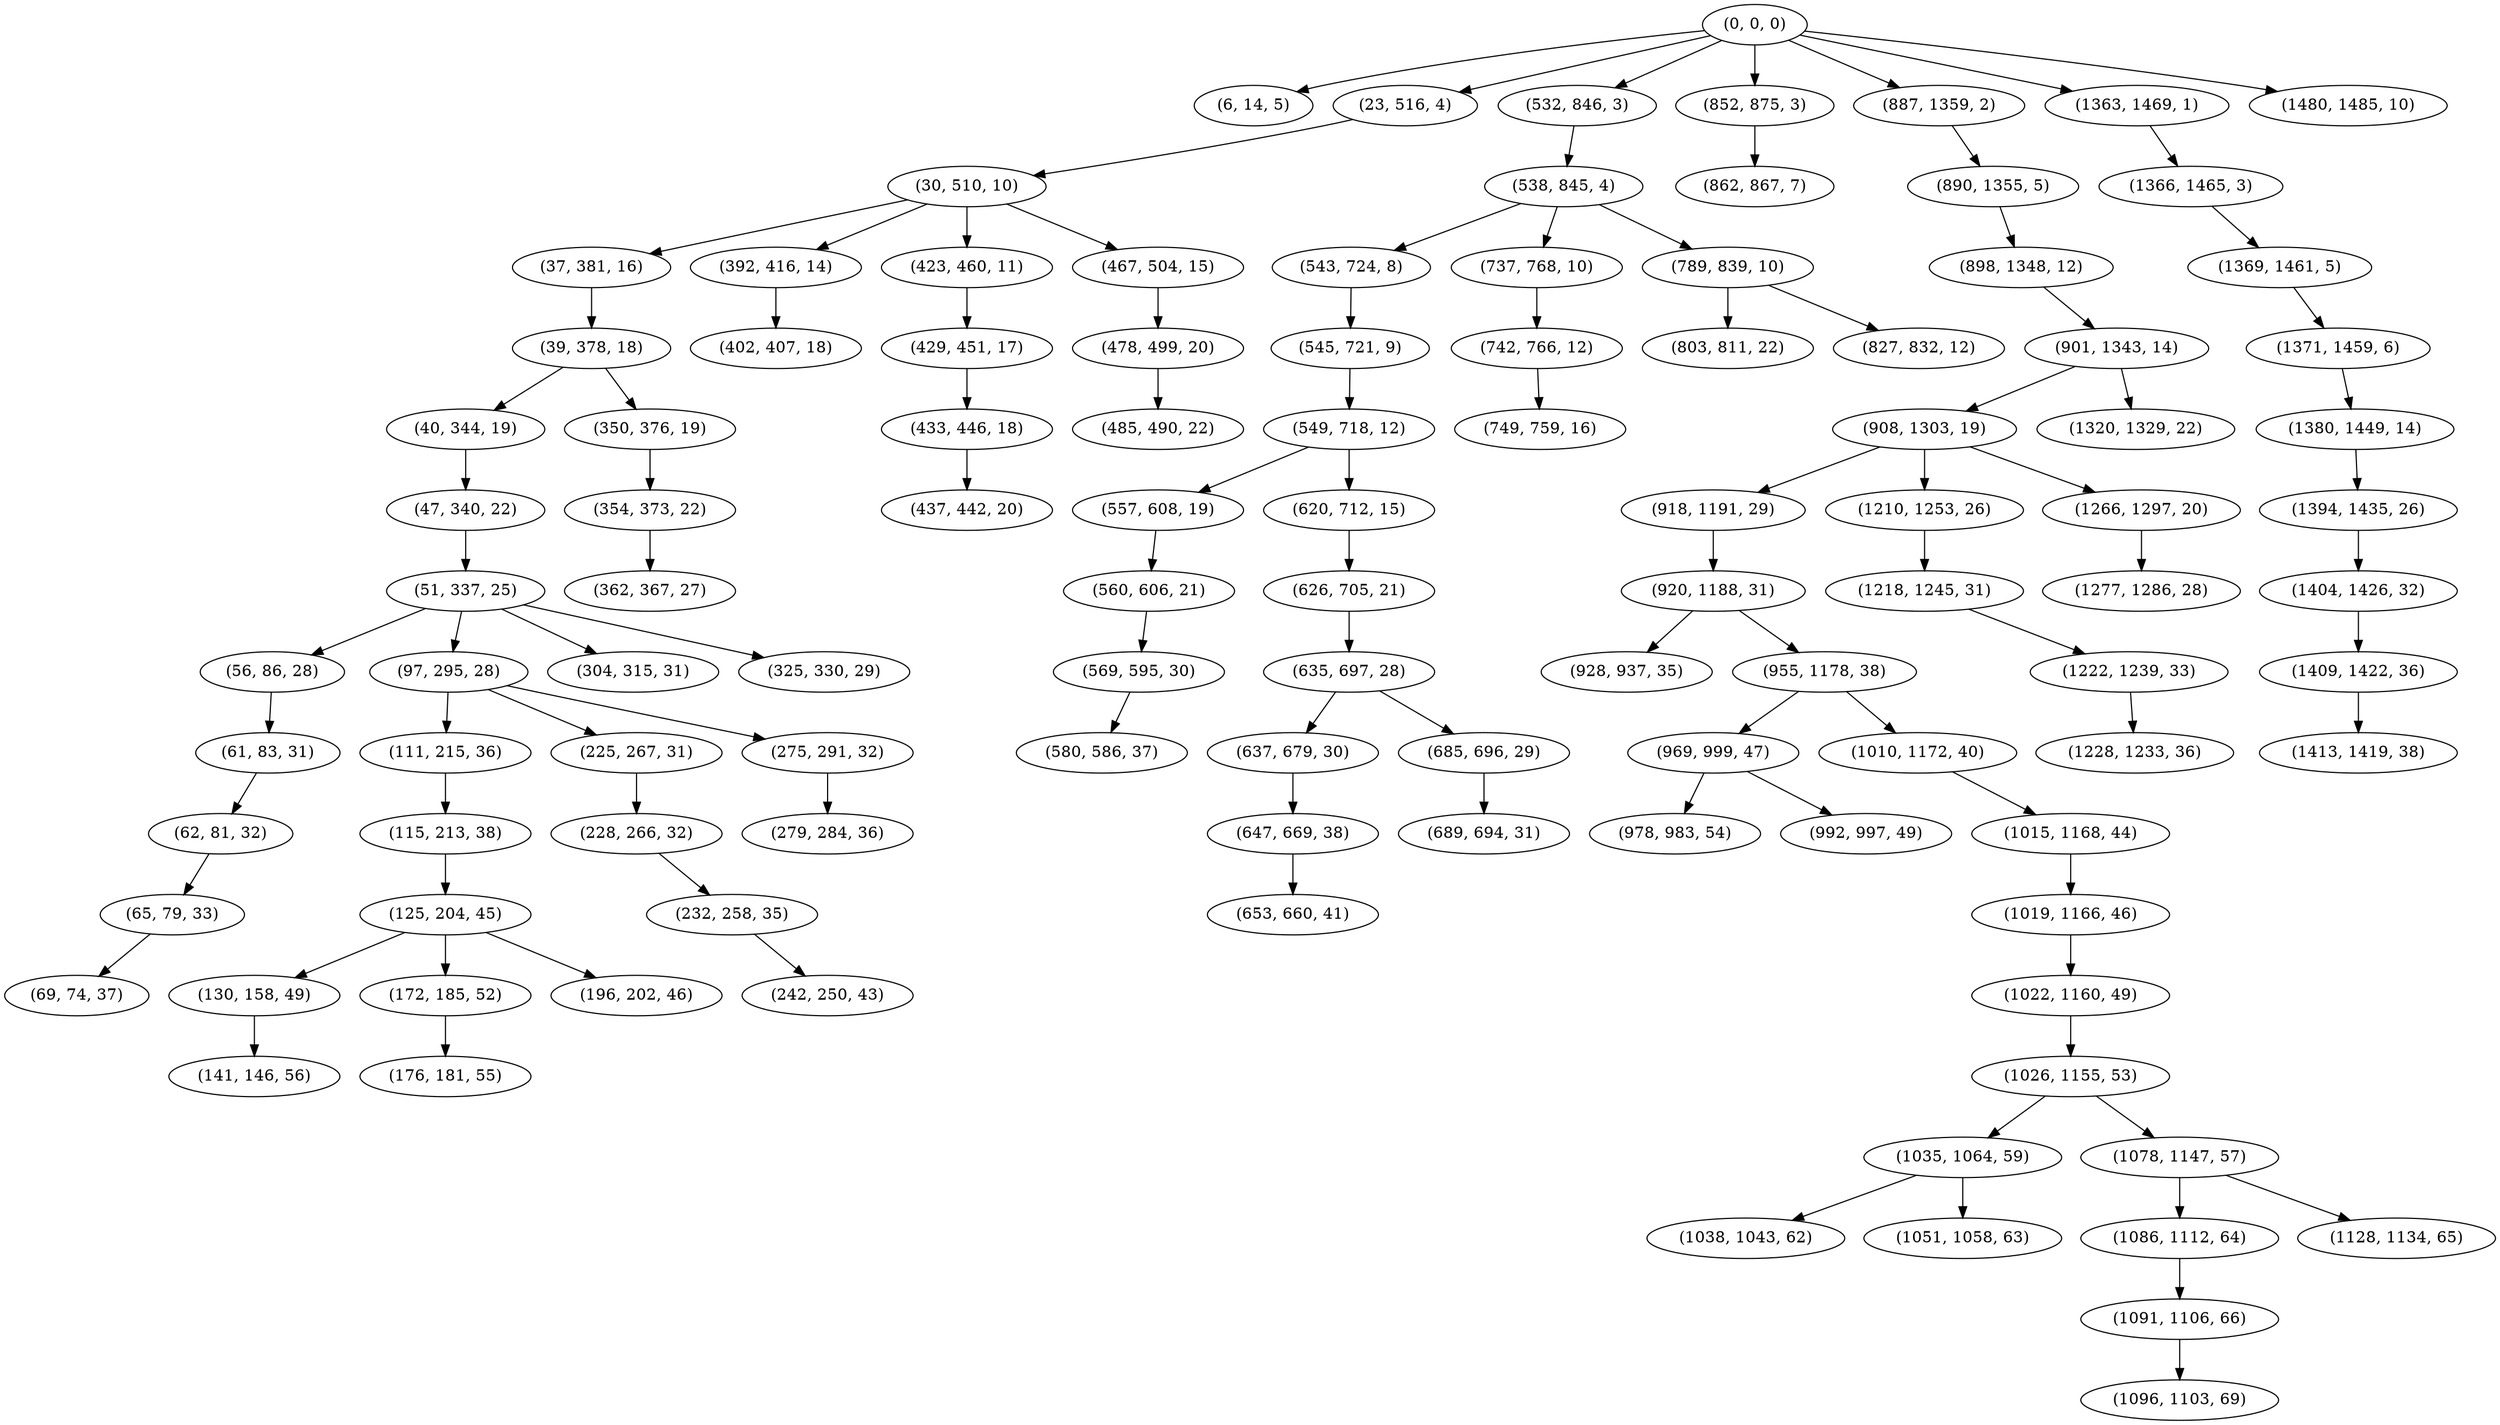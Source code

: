 digraph tree {
    "(0, 0, 0)";
    "(6, 14, 5)";
    "(23, 516, 4)";
    "(30, 510, 10)";
    "(37, 381, 16)";
    "(39, 378, 18)";
    "(40, 344, 19)";
    "(47, 340, 22)";
    "(51, 337, 25)";
    "(56, 86, 28)";
    "(61, 83, 31)";
    "(62, 81, 32)";
    "(65, 79, 33)";
    "(69, 74, 37)";
    "(97, 295, 28)";
    "(111, 215, 36)";
    "(115, 213, 38)";
    "(125, 204, 45)";
    "(130, 158, 49)";
    "(141, 146, 56)";
    "(172, 185, 52)";
    "(176, 181, 55)";
    "(196, 202, 46)";
    "(225, 267, 31)";
    "(228, 266, 32)";
    "(232, 258, 35)";
    "(242, 250, 43)";
    "(275, 291, 32)";
    "(279, 284, 36)";
    "(304, 315, 31)";
    "(325, 330, 29)";
    "(350, 376, 19)";
    "(354, 373, 22)";
    "(362, 367, 27)";
    "(392, 416, 14)";
    "(402, 407, 18)";
    "(423, 460, 11)";
    "(429, 451, 17)";
    "(433, 446, 18)";
    "(437, 442, 20)";
    "(467, 504, 15)";
    "(478, 499, 20)";
    "(485, 490, 22)";
    "(532, 846, 3)";
    "(538, 845, 4)";
    "(543, 724, 8)";
    "(545, 721, 9)";
    "(549, 718, 12)";
    "(557, 608, 19)";
    "(560, 606, 21)";
    "(569, 595, 30)";
    "(580, 586, 37)";
    "(620, 712, 15)";
    "(626, 705, 21)";
    "(635, 697, 28)";
    "(637, 679, 30)";
    "(647, 669, 38)";
    "(653, 660, 41)";
    "(685, 696, 29)";
    "(689, 694, 31)";
    "(737, 768, 10)";
    "(742, 766, 12)";
    "(749, 759, 16)";
    "(789, 839, 10)";
    "(803, 811, 22)";
    "(827, 832, 12)";
    "(852, 875, 3)";
    "(862, 867, 7)";
    "(887, 1359, 2)";
    "(890, 1355, 5)";
    "(898, 1348, 12)";
    "(901, 1343, 14)";
    "(908, 1303, 19)";
    "(918, 1191, 29)";
    "(920, 1188, 31)";
    "(928, 937, 35)";
    "(955, 1178, 38)";
    "(969, 999, 47)";
    "(978, 983, 54)";
    "(992, 997, 49)";
    "(1010, 1172, 40)";
    "(1015, 1168, 44)";
    "(1019, 1166, 46)";
    "(1022, 1160, 49)";
    "(1026, 1155, 53)";
    "(1035, 1064, 59)";
    "(1038, 1043, 62)";
    "(1051, 1058, 63)";
    "(1078, 1147, 57)";
    "(1086, 1112, 64)";
    "(1091, 1106, 66)";
    "(1096, 1103, 69)";
    "(1128, 1134, 65)";
    "(1210, 1253, 26)";
    "(1218, 1245, 31)";
    "(1222, 1239, 33)";
    "(1228, 1233, 36)";
    "(1266, 1297, 20)";
    "(1277, 1286, 28)";
    "(1320, 1329, 22)";
    "(1363, 1469, 1)";
    "(1366, 1465, 3)";
    "(1369, 1461, 5)";
    "(1371, 1459, 6)";
    "(1380, 1449, 14)";
    "(1394, 1435, 26)";
    "(1404, 1426, 32)";
    "(1409, 1422, 36)";
    "(1413, 1419, 38)";
    "(1480, 1485, 10)";
    "(0, 0, 0)" -> "(6, 14, 5)";
    "(0, 0, 0)" -> "(23, 516, 4)";
    "(0, 0, 0)" -> "(532, 846, 3)";
    "(0, 0, 0)" -> "(852, 875, 3)";
    "(0, 0, 0)" -> "(887, 1359, 2)";
    "(0, 0, 0)" -> "(1363, 1469, 1)";
    "(0, 0, 0)" -> "(1480, 1485, 10)";
    "(23, 516, 4)" -> "(30, 510, 10)";
    "(30, 510, 10)" -> "(37, 381, 16)";
    "(30, 510, 10)" -> "(392, 416, 14)";
    "(30, 510, 10)" -> "(423, 460, 11)";
    "(30, 510, 10)" -> "(467, 504, 15)";
    "(37, 381, 16)" -> "(39, 378, 18)";
    "(39, 378, 18)" -> "(40, 344, 19)";
    "(39, 378, 18)" -> "(350, 376, 19)";
    "(40, 344, 19)" -> "(47, 340, 22)";
    "(47, 340, 22)" -> "(51, 337, 25)";
    "(51, 337, 25)" -> "(56, 86, 28)";
    "(51, 337, 25)" -> "(97, 295, 28)";
    "(51, 337, 25)" -> "(304, 315, 31)";
    "(51, 337, 25)" -> "(325, 330, 29)";
    "(56, 86, 28)" -> "(61, 83, 31)";
    "(61, 83, 31)" -> "(62, 81, 32)";
    "(62, 81, 32)" -> "(65, 79, 33)";
    "(65, 79, 33)" -> "(69, 74, 37)";
    "(97, 295, 28)" -> "(111, 215, 36)";
    "(97, 295, 28)" -> "(225, 267, 31)";
    "(97, 295, 28)" -> "(275, 291, 32)";
    "(111, 215, 36)" -> "(115, 213, 38)";
    "(115, 213, 38)" -> "(125, 204, 45)";
    "(125, 204, 45)" -> "(130, 158, 49)";
    "(125, 204, 45)" -> "(172, 185, 52)";
    "(125, 204, 45)" -> "(196, 202, 46)";
    "(130, 158, 49)" -> "(141, 146, 56)";
    "(172, 185, 52)" -> "(176, 181, 55)";
    "(225, 267, 31)" -> "(228, 266, 32)";
    "(228, 266, 32)" -> "(232, 258, 35)";
    "(232, 258, 35)" -> "(242, 250, 43)";
    "(275, 291, 32)" -> "(279, 284, 36)";
    "(350, 376, 19)" -> "(354, 373, 22)";
    "(354, 373, 22)" -> "(362, 367, 27)";
    "(392, 416, 14)" -> "(402, 407, 18)";
    "(423, 460, 11)" -> "(429, 451, 17)";
    "(429, 451, 17)" -> "(433, 446, 18)";
    "(433, 446, 18)" -> "(437, 442, 20)";
    "(467, 504, 15)" -> "(478, 499, 20)";
    "(478, 499, 20)" -> "(485, 490, 22)";
    "(532, 846, 3)" -> "(538, 845, 4)";
    "(538, 845, 4)" -> "(543, 724, 8)";
    "(538, 845, 4)" -> "(737, 768, 10)";
    "(538, 845, 4)" -> "(789, 839, 10)";
    "(543, 724, 8)" -> "(545, 721, 9)";
    "(545, 721, 9)" -> "(549, 718, 12)";
    "(549, 718, 12)" -> "(557, 608, 19)";
    "(549, 718, 12)" -> "(620, 712, 15)";
    "(557, 608, 19)" -> "(560, 606, 21)";
    "(560, 606, 21)" -> "(569, 595, 30)";
    "(569, 595, 30)" -> "(580, 586, 37)";
    "(620, 712, 15)" -> "(626, 705, 21)";
    "(626, 705, 21)" -> "(635, 697, 28)";
    "(635, 697, 28)" -> "(637, 679, 30)";
    "(635, 697, 28)" -> "(685, 696, 29)";
    "(637, 679, 30)" -> "(647, 669, 38)";
    "(647, 669, 38)" -> "(653, 660, 41)";
    "(685, 696, 29)" -> "(689, 694, 31)";
    "(737, 768, 10)" -> "(742, 766, 12)";
    "(742, 766, 12)" -> "(749, 759, 16)";
    "(789, 839, 10)" -> "(803, 811, 22)";
    "(789, 839, 10)" -> "(827, 832, 12)";
    "(852, 875, 3)" -> "(862, 867, 7)";
    "(887, 1359, 2)" -> "(890, 1355, 5)";
    "(890, 1355, 5)" -> "(898, 1348, 12)";
    "(898, 1348, 12)" -> "(901, 1343, 14)";
    "(901, 1343, 14)" -> "(908, 1303, 19)";
    "(901, 1343, 14)" -> "(1320, 1329, 22)";
    "(908, 1303, 19)" -> "(918, 1191, 29)";
    "(908, 1303, 19)" -> "(1210, 1253, 26)";
    "(908, 1303, 19)" -> "(1266, 1297, 20)";
    "(918, 1191, 29)" -> "(920, 1188, 31)";
    "(920, 1188, 31)" -> "(928, 937, 35)";
    "(920, 1188, 31)" -> "(955, 1178, 38)";
    "(955, 1178, 38)" -> "(969, 999, 47)";
    "(955, 1178, 38)" -> "(1010, 1172, 40)";
    "(969, 999, 47)" -> "(978, 983, 54)";
    "(969, 999, 47)" -> "(992, 997, 49)";
    "(1010, 1172, 40)" -> "(1015, 1168, 44)";
    "(1015, 1168, 44)" -> "(1019, 1166, 46)";
    "(1019, 1166, 46)" -> "(1022, 1160, 49)";
    "(1022, 1160, 49)" -> "(1026, 1155, 53)";
    "(1026, 1155, 53)" -> "(1035, 1064, 59)";
    "(1026, 1155, 53)" -> "(1078, 1147, 57)";
    "(1035, 1064, 59)" -> "(1038, 1043, 62)";
    "(1035, 1064, 59)" -> "(1051, 1058, 63)";
    "(1078, 1147, 57)" -> "(1086, 1112, 64)";
    "(1078, 1147, 57)" -> "(1128, 1134, 65)";
    "(1086, 1112, 64)" -> "(1091, 1106, 66)";
    "(1091, 1106, 66)" -> "(1096, 1103, 69)";
    "(1210, 1253, 26)" -> "(1218, 1245, 31)";
    "(1218, 1245, 31)" -> "(1222, 1239, 33)";
    "(1222, 1239, 33)" -> "(1228, 1233, 36)";
    "(1266, 1297, 20)" -> "(1277, 1286, 28)";
    "(1363, 1469, 1)" -> "(1366, 1465, 3)";
    "(1366, 1465, 3)" -> "(1369, 1461, 5)";
    "(1369, 1461, 5)" -> "(1371, 1459, 6)";
    "(1371, 1459, 6)" -> "(1380, 1449, 14)";
    "(1380, 1449, 14)" -> "(1394, 1435, 26)";
    "(1394, 1435, 26)" -> "(1404, 1426, 32)";
    "(1404, 1426, 32)" -> "(1409, 1422, 36)";
    "(1409, 1422, 36)" -> "(1413, 1419, 38)";
}

